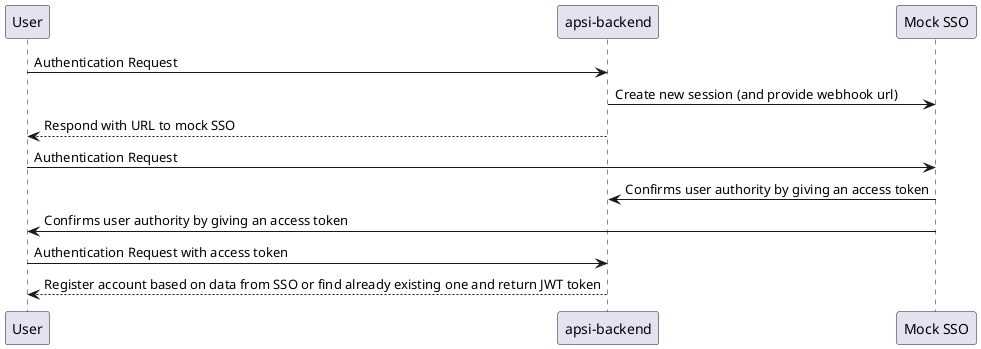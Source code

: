 @startuml
User -> "apsi-backend": Authentication Request
"apsi-backend" -> "Mock SSO": Create new session (and provide webhook url)
"apsi-backend" --> User: Respond with URL to mock SSO

User -> "Mock SSO": Authentication Request
"Mock SSO" -> "apsi-backend": Confirms user authority by giving an access token
"Mock SSO" -> User: Confirms user authority by giving an access token

User -> "apsi-backend": Authentication Request with access token
"apsi-backend" --> User: Register account based on data from SSO or find already existing one and return JWT token
@enduml